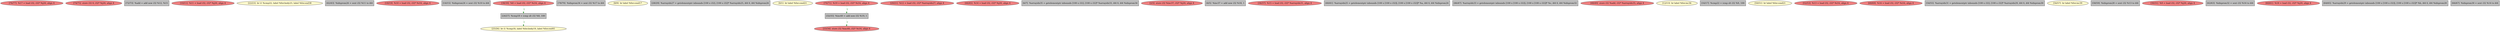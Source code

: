 
digraph G {


node1538 [fillcolor=lightcoral,label="[76/77]  %17 = load i32, i32* %j20, align 4",shape=ellipse,style=filled ]
node1537 [fillcolor=lightcoral,label="[74/75]  store i32 0, i32* %j20, align 4",shape=ellipse,style=filled ]
node1536 [fillcolor=grey,label="[72/73]  %add = add nsw i32 %12, %15",shape=rectangle,style=filled ]
node1505 [fillcolor=lightcoral,label="[10/11]  %11 = load i32, i32* %j20, align 4",shape=ellipse,style=filled ]
node1511 [fillcolor=lemonchiffon,label="[22/23]  br i1 %cmp22, label %for.body23, label %for.end38",shape=ellipse,style=filled ]
node1519 [fillcolor=grey,label="[42/43]  %idxprom26 = sext i32 %11 to i64",shape=rectangle,style=filled ]
node1509 [fillcolor=lightcoral,label="[18/19]  %10 = load i32, i32* %i16, align 4",shape=ellipse,style=filled ]
node1507 [fillcolor=grey,label="[14/15]  %idxprom24 = sext i32 %10 to i64",shape=rectangle,style=filled ]
node1517 [fillcolor=lightcoral,label="[38/39]  %8 = load i32, i32* %i16, align 4",shape=ellipse,style=filled ]
node1539 [fillcolor=grey,label="[78/79]  %idxprom34 = sext i32 %17 to i64",shape=rectangle,style=filled ]
node1504 [fillcolor=lemonchiffon,label="[8/9]  br label %for.cond17",shape=ellipse,style=filled ]
node1513 [fillcolor=grey,label="[28/29]  %arrayidx27 = getelementptr inbounds [100 x i32], [100 x i32]* %arrayidx25, i64 0, i64 %idxprom26",shape=rectangle,style=filled ]
node1526 [fillcolor=lemonchiffon,label="[25/26]  br i1 %cmp18, label %for.body19, label %for.end41",shape=ellipse,style=filled ]
node1500 [fillcolor=lemonchiffon,label="[0/1]  br label %for.cond21",shape=ellipse,style=filled ]
node1515 [fillcolor=grey,label="[32/35]  %inc40 = add nsw i32 %19, 1",shape=rectangle,style=filled ]
node1520 [fillcolor=lightcoral,label="[33/34]  store i32 %inc40, i32* %i16, align 4",shape=ellipse,style=filled ]
node1510 [fillcolor=lightcoral,label="[20/21]  %12 = load i32, i32* %arrayidx27, align 4",shape=ellipse,style=filled ]
node1521 [fillcolor=lightcoral,label="[44/45]  %14 = load i32, i32* %j20, align 4",shape=ellipse,style=filled ]
node1503 [fillcolor=grey,label="[6/7]  %arrayidx35 = getelementptr inbounds [100 x i32], [100 x i32]* %arrayidx33, i64 0, i64 %idxprom34",shape=rectangle,style=filled ]
node1501 [fillcolor=lightcoral,label="[2/3]  store i32 %inc37, i32* %j20, align 4",shape=ellipse,style=filled ]
node1502 [fillcolor=grey,label="[4/5]  %inc37 = add nsw i32 %18, 1",shape=rectangle,style=filled ]
node1516 [fillcolor=lightcoral,label="[36/37]  %15 = load i32, i32* %arrayidx31, align 4",shape=ellipse,style=filled ]
node1518 [fillcolor=grey,label="[40/41]  %arrayidx25 = getelementptr inbounds [100 x [100 x i32]], [100 x [100 x i32]]* %a, i64 0, i64 %idxprom24",shape=rectangle,style=filled ]
node1522 [fillcolor=grey,label="[46/47]  %arrayidx33 = getelementptr inbounds [100 x [100 x i32]], [100 x [100 x i32]]* %c, i64 0, i64 %idxprom32",shape=rectangle,style=filled ]
node1523 [fillcolor=lightcoral,label="[48/49]  store i32 %add, i32* %arrayidx35, align 4",shape=ellipse,style=filled ]
node1506 [fillcolor=lemonchiffon,label="[12/13]  br label %for.inc36",shape=ellipse,style=filled ]
node1508 [fillcolor=grey,label="[16/17]  %cmp22 = icmp slt i32 %9, 100",shape=rectangle,style=filled ]
node1524 [fillcolor=lemonchiffon,label="[50/51]  br label %for.cond21",shape=ellipse,style=filled ]
node1525 [fillcolor=lightcoral,label="[52/53]  %13 = load i32, i32* %i16, align 4",shape=ellipse,style=filled ]
node1534 [fillcolor=lightcoral,label="[68/69]  %16 = load i32, i32* %i16, align 4",shape=ellipse,style=filled ]
node1527 [fillcolor=grey,label="[54/55]  %arrayidx31 = getelementptr inbounds [100 x i32], [100 x i32]* %arrayidx29, i64 0, i64 %idxprom30",shape=rectangle,style=filled ]
node1528 [fillcolor=lemonchiffon,label="[56/57]  br label %for.inc39",shape=ellipse,style=filled ]
node1529 [fillcolor=grey,label="[58/59]  %idxprom28 = sext i32 %13 to i64",shape=rectangle,style=filled ]
node1514 [fillcolor=lightcoral,label="[30/31]  %9 = load i32, i32* %j20, align 4",shape=ellipse,style=filled ]
node1531 [fillcolor=grey,label="[62/63]  %idxprom32 = sext i32 %16 to i64",shape=rectangle,style=filled ]
node1512 [fillcolor=grey,label="[24/27]  %cmp18 = icmp slt i32 %8, 100",shape=rectangle,style=filled ]
node1530 [fillcolor=lightcoral,label="[60/61]  %18 = load i32, i32* %j20, align 4",shape=ellipse,style=filled ]
node1532 [fillcolor=grey,label="[64/65]  %arrayidx29 = getelementptr inbounds [100 x [100 x i32]], [100 x [100 x i32]]* %b, i64 0, i64 %idxprom28",shape=rectangle,style=filled ]
node1533 [fillcolor=grey,label="[66/67]  %idxprom30 = sext i32 %14 to i64",shape=rectangle,style=filled ]
node1535 [fillcolor=lightcoral,label="[70/71]  %19 = load i32, i32* %i16, align 4",shape=ellipse,style=filled ]

node1515->node1520 [style=dotted,color=forestgreen,label="T",fontcolor=forestgreen ]
node1512->node1526 [style=dotted,color=forestgreen,label="T",fontcolor=forestgreen ]
node1517->node1512 [style=dotted,color=forestgreen,label="T",fontcolor=forestgreen ]
node1535->node1515 [style=dotted,color=forestgreen,label="T",fontcolor=forestgreen ]


}
